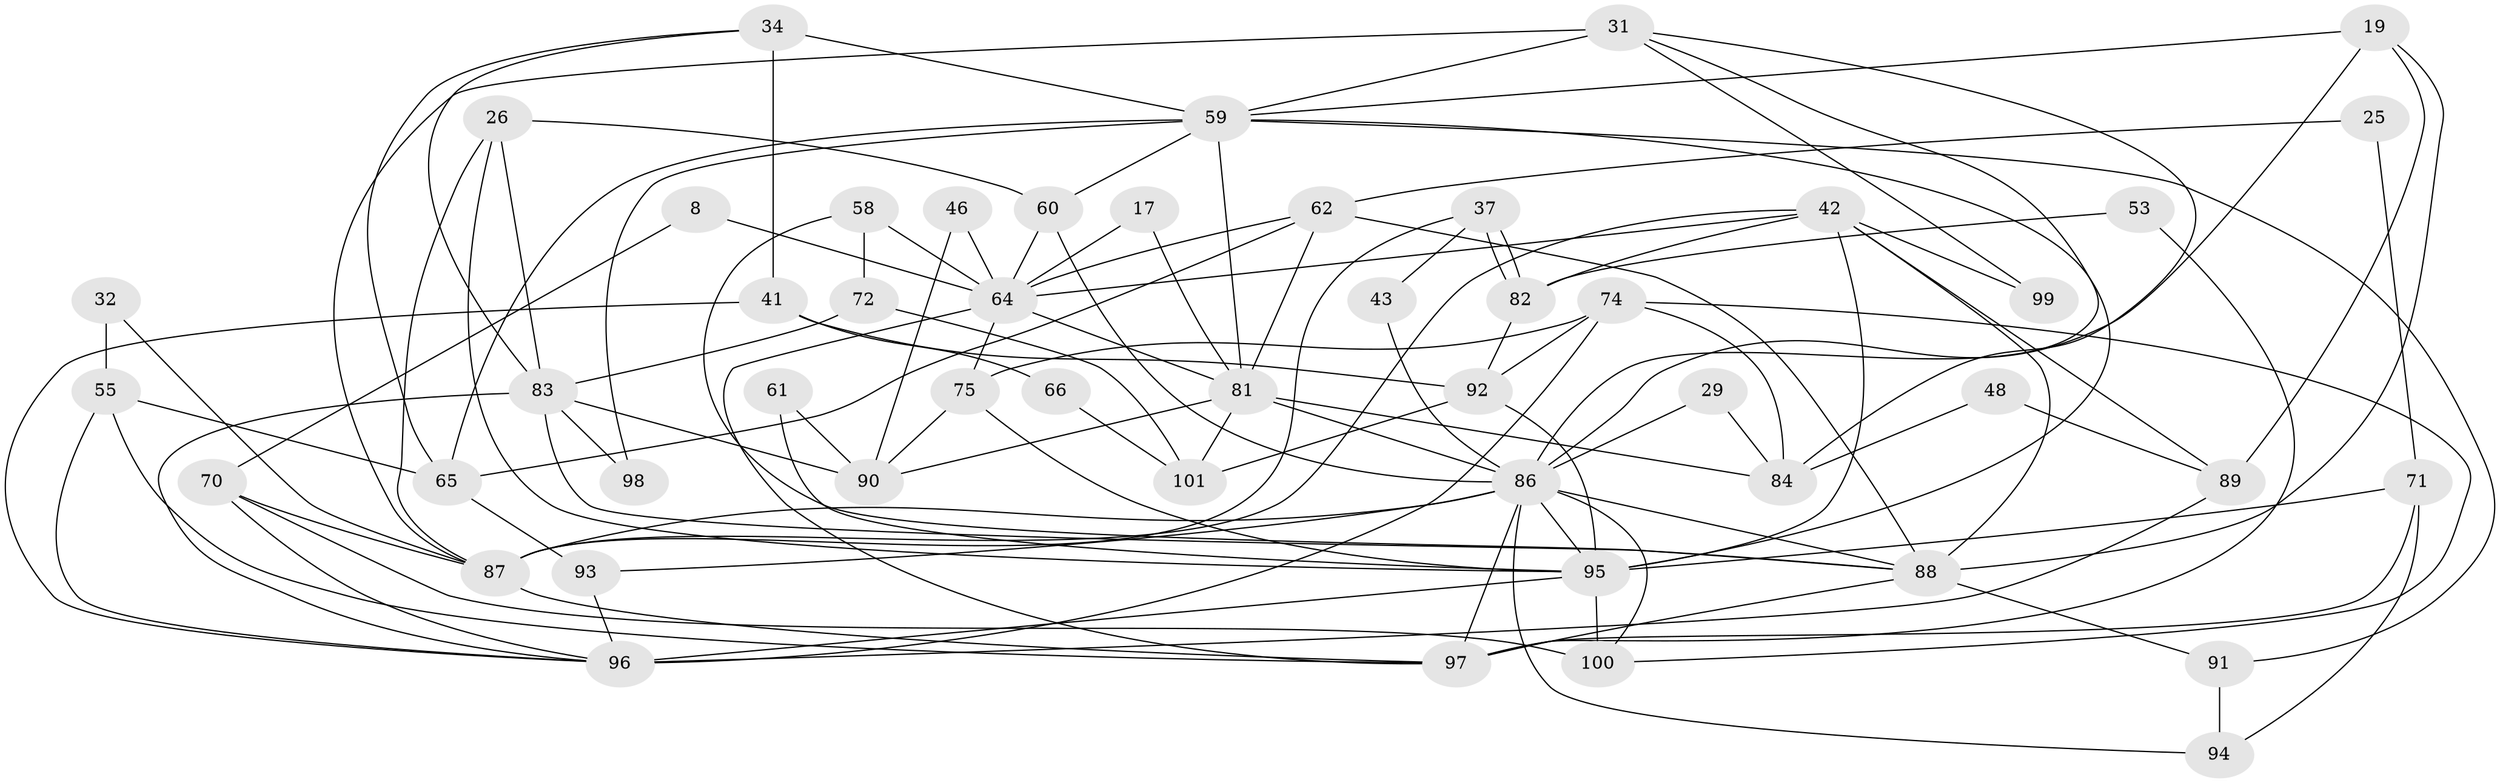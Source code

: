 // original degree distribution, {6: 0.09900990099009901, 5: 0.1485148514851485, 4: 0.33663366336633666, 3: 0.22772277227722773, 2: 0.13861386138613863, 7: 0.039603960396039604, 8: 0.009900990099009901}
// Generated by graph-tools (version 1.1) at 2025/49/03/09/25 04:49:17]
// undirected, 50 vertices, 114 edges
graph export_dot {
graph [start="1"]
  node [color=gray90,style=filled];
  8;
  17;
  19;
  25 [super="+24"];
  26;
  29;
  31 [super="+13"];
  32 [super="+14"];
  34;
  37;
  41 [super="+3"];
  42 [super="+36"];
  43;
  46;
  48;
  53;
  55;
  58 [super="+50"];
  59 [super="+54"];
  60 [super="+6"];
  61;
  62 [super="+49"];
  64 [super="+45+52+56"];
  65 [super="+40"];
  66;
  70;
  71;
  72;
  74 [super="+51"];
  75;
  81 [super="+57"];
  82;
  83 [super="+10+16+79"];
  84;
  86 [super="+12+68+76"];
  87 [super="+85+15"];
  88 [super="+9+20+78"];
  89 [super="+30"];
  90 [super="+47"];
  91;
  92 [super="+80"];
  93;
  94;
  95 [super="+38+73"];
  96 [super="+2+63"];
  97 [super="+35+69"];
  98;
  99;
  100;
  101;
  8 -- 70;
  8 -- 64;
  17 -- 81;
  17 -- 64;
  19 -- 59;
  19 -- 89;
  19 -- 86;
  19 -- 88;
  25 -- 71 [weight=2];
  25 -- 62;
  26 -- 60;
  26 -- 87;
  26 -- 95;
  26 -- 83;
  29 -- 84;
  29 -- 86;
  31 -- 84 [weight=2];
  31 -- 99;
  31 -- 59 [weight=2];
  31 -- 87 [weight=2];
  31 -- 86;
  32 -- 87;
  32 -- 55 [weight=2];
  34 -- 59 [weight=2];
  34 -- 41 [weight=2];
  34 -- 65;
  34 -- 83;
  37 -- 82;
  37 -- 82;
  37 -- 43;
  37 -- 87;
  41 -- 92 [weight=2];
  41 -- 66;
  41 -- 96;
  42 -- 82;
  42 -- 87 [weight=2];
  42 -- 89 [weight=2];
  42 -- 99;
  42 -- 64 [weight=4];
  42 -- 88 [weight=4];
  42 -- 95;
  43 -- 86;
  46 -- 64 [weight=2];
  46 -- 90;
  48 -- 84;
  48 -- 89;
  53 -- 82;
  53 -- 97;
  55 -- 96;
  55 -- 65;
  55 -- 97;
  58 -- 72 [weight=2];
  58 -- 88;
  58 -- 64 [weight=2];
  59 -- 60;
  59 -- 65;
  59 -- 91;
  59 -- 95 [weight=2];
  59 -- 81 [weight=2];
  59 -- 98;
  60 -- 64 [weight=2];
  60 -- 86;
  61 -- 95;
  61 -- 90;
  62 -- 65;
  62 -- 81;
  62 -- 64;
  62 -- 88 [weight=2];
  64 -- 97 [weight=2];
  64 -- 75 [weight=2];
  64 -- 81;
  65 -- 93;
  66 -- 101;
  70 -- 100;
  70 -- 87;
  70 -- 96;
  71 -- 94;
  71 -- 97;
  71 -- 95;
  72 -- 101;
  72 -- 83;
  74 -- 92;
  74 -- 96;
  74 -- 75;
  74 -- 100;
  74 -- 84;
  75 -- 90;
  75 -- 95;
  81 -- 101;
  81 -- 84 [weight=2];
  81 -- 90;
  81 -- 86 [weight=3];
  82 -- 92;
  83 -- 90;
  83 -- 88 [weight=2];
  83 -- 96;
  83 -- 98;
  86 -- 95 [weight=2];
  86 -- 97;
  86 -- 100;
  86 -- 93;
  86 -- 87;
  86 -- 88;
  86 -- 94;
  87 -- 97 [weight=2];
  88 -- 97 [weight=3];
  88 -- 91;
  89 -- 96 [weight=3];
  91 -- 94;
  92 -- 101;
  92 -- 95;
  93 -- 96;
  95 -- 96;
  95 -- 100 [weight=2];
}
